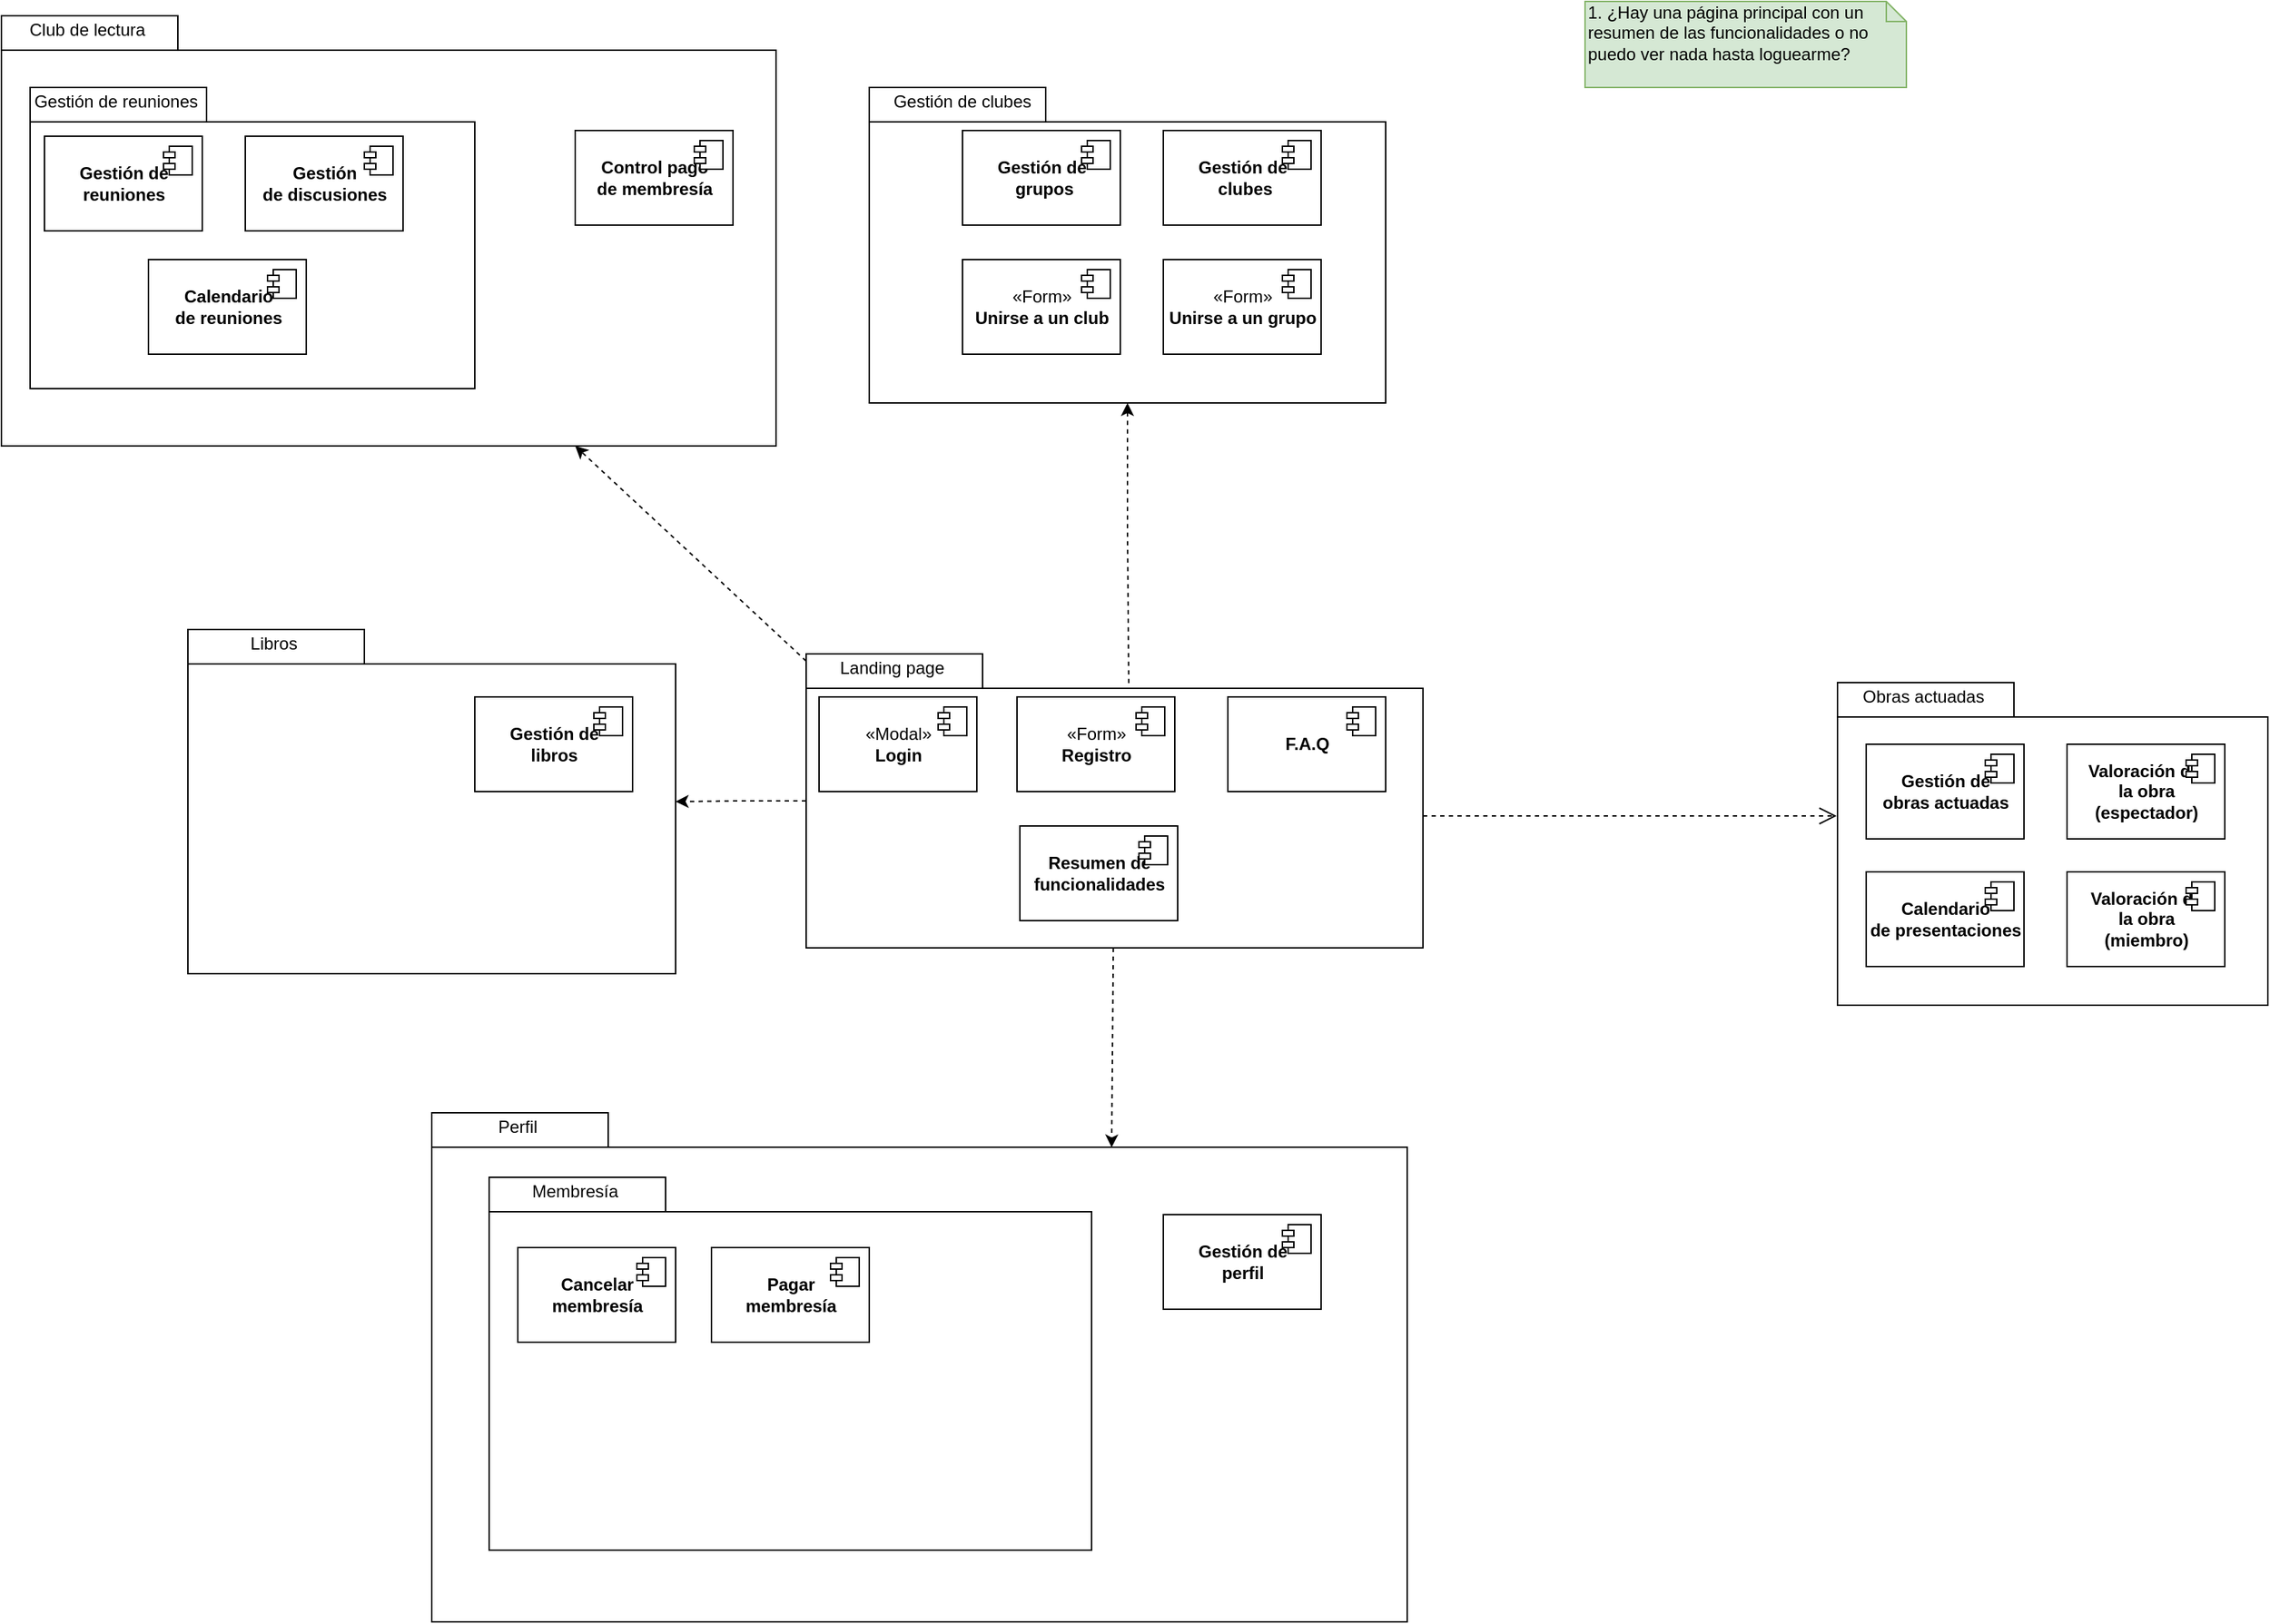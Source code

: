 <mxfile version="12.0.2" type="github" pages="1"><diagram name="Page-1" id="b5b7bab2-c9e2-2cf4-8b2a-24fd1a2a6d21"><mxGraphModel dx="1655" dy="451" grid="1" gridSize="10" guides="1" tooltips="1" connect="1" arrows="1" fold="1" page="1" pageScale="1" pageWidth="827" pageHeight="1169" background="#ffffff" math="0" shadow="0"><root><mxCell id="0"/><mxCell id="1" parent="0"/><mxCell id="6e0c8c40b5770093-71" style="edgeStyle=elbowEdgeStyle;rounded=0;html=1;dashed=1;labelBackgroundColor=none;startFill=0;endArrow=open;endFill=0;endSize=10;fontFamily=Verdana;fontSize=10;elbow=vertical;entryX=-0.002;entryY=0.413;entryDx=0;entryDy=0;entryPerimeter=0;" parent="1" source="6e0c8c40b5770093-33" target="Pfhww0azMZYouLO4t0sD-18" edge="1"><mxGeometry relative="1" as="geometry"><mxPoint x="1045.5" y="595" as="targetPoint"/></mxGeometry></mxCell><mxCell id="Pfhww0azMZYouLO4t0sD-40" value="" style="edgeStyle=orthogonalEdgeStyle;rounded=0;orthogonalLoop=1;jettySize=auto;html=1;dashed=1;startArrow=none;startFill=0;endArrow=classic;endFill=1;" edge="1" parent="1" source="6e0c8c40b5770093-33" target="Pfhww0azMZYouLO4t0sD-39"><mxGeometry relative="1" as="geometry"/></mxCell><mxCell id="Pfhww0azMZYouLO4t0sD-75" value="" style="edgeStyle=none;rounded=0;orthogonalLoop=1;jettySize=auto;html=1;dashed=1;startArrow=none;startFill=0;endArrow=classic;endFill=1;entryX=0.697;entryY=0.068;entryDx=0;entryDy=0;entryPerimeter=0;" edge="1" parent="1" source="6e0c8c40b5770093-33" target="Pfhww0azMZYouLO4t0sD-28"><mxGeometry relative="1" as="geometry"><mxPoint x="656" y="760" as="targetPoint"/></mxGeometry></mxCell><mxCell id="6e0c8c40b5770093-33" value="" style="shape=folder;fontStyle=1;spacingTop=10;tabWidth=123;tabHeight=24;tabPosition=left;html=1;rounded=0;shadow=0;comic=0;labelBackgroundColor=none;strokeColor=#000000;strokeWidth=1;fillColor=#ffffff;fontFamily=Verdana;fontSize=10;fontColor=#000000;align=center;" parent="1" vertex="1"><mxGeometry x="441" y="475" width="430" height="205" as="geometry"/></mxCell><mxCell id="Pfhww0azMZYouLO4t0sD-39" value="" style="shape=folder;fontStyle=1;spacingTop=10;tabWidth=123;tabHeight=24;tabPosition=left;html=1;rounded=0;shadow=0;comic=0;labelBackgroundColor=none;strokeColor=#000000;strokeWidth=1;fillColor=#ffffff;fontFamily=Verdana;fontSize=10;fontColor=#000000;align=center;" vertex="1" parent="1"><mxGeometry x="10" y="458" width="340" height="240" as="geometry"/></mxCell><mxCell id="Pfhww0azMZYouLO4t0sD-28" value="" style="shape=folder;fontStyle=1;spacingTop=10;tabWidth=123;tabHeight=24;tabPosition=left;html=1;rounded=0;shadow=0;comic=0;labelBackgroundColor=none;strokeColor=#000000;strokeWidth=1;fillColor=#ffffff;fontFamily=Verdana;fontSize=10;fontColor=#000000;align=center;" vertex="1" parent="1"><mxGeometry x="180" y="795" width="680" height="355" as="geometry"/></mxCell><mxCell id="Pfhww0azMZYouLO4t0sD-1" value="«Modal»&lt;br&gt;&lt;b&gt;Login&lt;/b&gt;" style="html=1;" vertex="1" parent="1"><mxGeometry x="450" y="505" width="110" height="66" as="geometry"/></mxCell><mxCell id="Pfhww0azMZYouLO4t0sD-2" value="" style="shape=component;jettyWidth=8;jettyHeight=4;" vertex="1" parent="Pfhww0azMZYouLO4t0sD-1"><mxGeometry x="1" width="20" height="20" relative="1" as="geometry"><mxPoint x="-27" y="7" as="offset"/></mxGeometry></mxCell><mxCell id="Pfhww0azMZYouLO4t0sD-3" value="1. ¿Hay una página principal con un resumen de las funcionalidades o no puedo ver nada hasta loguearme?" style="shape=note;whiteSpace=wrap;html=1;size=14;verticalAlign=top;align=left;spacingTop=-6;fillColor=#d5e8d4;strokeColor=#82b366;" vertex="1" parent="1"><mxGeometry x="984" y="20" width="224" height="60" as="geometry"/></mxCell><mxCell id="Pfhww0azMZYouLO4t0sD-57" style="edgeStyle=none;rounded=0;orthogonalLoop=1;jettySize=auto;html=1;exitX=0;exitY=0.25;exitDx=0;exitDy=0;dashed=1;startArrow=none;startFill=0;endArrow=classic;endFill=1;" edge="1" parent="1" source="Pfhww0azMZYouLO4t0sD-4"><mxGeometry relative="1" as="geometry"><mxPoint x="280" y="330" as="targetPoint"/></mxGeometry></mxCell><mxCell id="Pfhww0azMZYouLO4t0sD-4" value="Landing page" style="text;html=1;strokeColor=none;fillColor=none;align=center;verticalAlign=middle;whiteSpace=wrap;rounded=0;" vertex="1" parent="1"><mxGeometry x="441" y="475" width="120" height="20" as="geometry"/></mxCell><mxCell id="Pfhww0azMZYouLO4t0sD-14" value="" style="edgeStyle=orthogonalEdgeStyle;rounded=0;orthogonalLoop=1;jettySize=auto;html=1;entryX=0.523;entryY=0.102;entryDx=0;entryDy=0;entryPerimeter=0;endArrow=none;endFill=0;dashed=1;startArrow=classic;startFill=1;" edge="1" parent="1" source="Pfhww0azMZYouLO4t0sD-7" target="6e0c8c40b5770093-33"><mxGeometry relative="1" as="geometry"><mxPoint x="710" y="323" as="targetPoint"/></mxGeometry></mxCell><mxCell id="Pfhww0azMZYouLO4t0sD-7" value="" style="shape=folder;fontStyle=1;spacingTop=10;tabWidth=123;tabHeight=24;tabPosition=left;html=1;rounded=0;shadow=0;comic=0;labelBackgroundColor=none;strokeColor=#000000;strokeWidth=1;fillColor=#ffffff;fontFamily=Verdana;fontSize=10;fontColor=#000000;align=center;" vertex="1" parent="1"><mxGeometry x="485" y="80" width="360" height="220" as="geometry"/></mxCell><mxCell id="Pfhww0azMZYouLO4t0sD-8" value="&lt;b&gt;Gestión de&lt;br&gt;&amp;nbsp;grupos&lt;/b&gt;" style="html=1;" vertex="1" parent="1"><mxGeometry x="550" y="110" width="110" height="66" as="geometry"/></mxCell><mxCell id="Pfhww0azMZYouLO4t0sD-9" value="" style="shape=component;jettyWidth=8;jettyHeight=4;" vertex="1" parent="Pfhww0azMZYouLO4t0sD-8"><mxGeometry x="1" width="20" height="20" relative="1" as="geometry"><mxPoint x="-27" y="7" as="offset"/></mxGeometry></mxCell><mxCell id="Pfhww0azMZYouLO4t0sD-10" value="Gestión de clubes" style="text;html=1;strokeColor=none;fillColor=none;align=center;verticalAlign=middle;whiteSpace=wrap;rounded=0;" vertex="1" parent="1"><mxGeometry x="490" y="80" width="120" height="20" as="geometry"/></mxCell><mxCell id="Pfhww0azMZYouLO4t0sD-11" value="&lt;b&gt;Gestión de&lt;br&gt;&amp;nbsp;clubes&lt;/b&gt;" style="html=1;" vertex="1" parent="1"><mxGeometry x="690" y="110" width="110" height="66" as="geometry"/></mxCell><mxCell id="Pfhww0azMZYouLO4t0sD-12" value="" style="shape=component;jettyWidth=8;jettyHeight=4;" vertex="1" parent="Pfhww0azMZYouLO4t0sD-11"><mxGeometry x="1" width="20" height="20" relative="1" as="geometry"><mxPoint x="-27" y="7" as="offset"/></mxGeometry></mxCell><mxCell id="Pfhww0azMZYouLO4t0sD-18" value="" style="shape=folder;fontStyle=1;spacingTop=10;tabWidth=123;tabHeight=24;tabPosition=left;html=1;rounded=0;shadow=0;comic=0;labelBackgroundColor=none;strokeColor=#000000;strokeWidth=1;fillColor=#ffffff;fontFamily=Verdana;fontSize=10;fontColor=#000000;align=center;" vertex="1" parent="1"><mxGeometry x="1160" y="495" width="300" height="225" as="geometry"/></mxCell><mxCell id="Pfhww0azMZYouLO4t0sD-19" value="&lt;b&gt;Gestión de &lt;br&gt;obras actuadas&lt;/b&gt;" style="html=1;" vertex="1" parent="1"><mxGeometry x="1180" y="538" width="110" height="66" as="geometry"/></mxCell><mxCell id="Pfhww0azMZYouLO4t0sD-20" value="" style="shape=component;jettyWidth=8;jettyHeight=4;" vertex="1" parent="Pfhww0azMZYouLO4t0sD-19"><mxGeometry x="1" width="20" height="20" relative="1" as="geometry"><mxPoint x="-27" y="7" as="offset"/></mxGeometry></mxCell><mxCell id="Pfhww0azMZYouLO4t0sD-21" value="Obras actuadas" style="text;html=1;strokeColor=none;fillColor=none;align=center;verticalAlign=middle;whiteSpace=wrap;rounded=0;" vertex="1" parent="1"><mxGeometry x="1160" y="495" width="120" height="20" as="geometry"/></mxCell><mxCell id="Pfhww0azMZYouLO4t0sD-22" value="&lt;b&gt;Calendario &lt;br&gt;de presentaciones&lt;/b&gt;" style="html=1;" vertex="1" parent="1"><mxGeometry x="1180" y="627" width="110" height="66" as="geometry"/></mxCell><mxCell id="Pfhww0azMZYouLO4t0sD-23" value="" style="shape=component;jettyWidth=8;jettyHeight=4;" vertex="1" parent="Pfhww0azMZYouLO4t0sD-22"><mxGeometry x="1" width="20" height="20" relative="1" as="geometry"><mxPoint x="-27" y="7" as="offset"/></mxGeometry></mxCell><mxCell id="Pfhww0azMZYouLO4t0sD-24" value="&lt;b&gt;Valoración de&amp;nbsp;&lt;br&gt;la obra &lt;br&gt;(espectador)&lt;br&gt;&lt;/b&gt;" style="html=1;" vertex="1" parent="1"><mxGeometry x="1320" y="538" width="110" height="66" as="geometry"/></mxCell><mxCell id="Pfhww0azMZYouLO4t0sD-25" value="" style="shape=component;jettyWidth=8;jettyHeight=4;" vertex="1" parent="Pfhww0azMZYouLO4t0sD-24"><mxGeometry x="1" width="20" height="20" relative="1" as="geometry"><mxPoint x="-27" y="7" as="offset"/></mxGeometry></mxCell><mxCell id="Pfhww0azMZYouLO4t0sD-26" value="&lt;b&gt;Valoración de&lt;br&gt;la obra &lt;br&gt;(miembro)&lt;br&gt;&lt;/b&gt;" style="html=1;" vertex="1" parent="1"><mxGeometry x="1320" y="627" width="110" height="66" as="geometry"/></mxCell><mxCell id="Pfhww0azMZYouLO4t0sD-27" value="" style="shape=component;jettyWidth=8;jettyHeight=4;" vertex="1" parent="Pfhww0azMZYouLO4t0sD-26"><mxGeometry x="1" width="20" height="20" relative="1" as="geometry"><mxPoint x="-27" y="7" as="offset"/></mxGeometry></mxCell><mxCell id="Pfhww0azMZYouLO4t0sD-30" value="Perfil" style="text;html=1;strokeColor=none;fillColor=none;align=center;verticalAlign=middle;whiteSpace=wrap;rounded=0;" vertex="1" parent="1"><mxGeometry x="180" y="795" width="120" height="20" as="geometry"/></mxCell><mxCell id="Pfhww0azMZYouLO4t0sD-31" value="" style="shape=folder;fontStyle=1;spacingTop=10;tabWidth=123;tabHeight=24;tabPosition=left;html=1;rounded=0;shadow=0;comic=0;labelBackgroundColor=none;strokeColor=#000000;strokeWidth=1;fillColor=#ffffff;fontFamily=Verdana;fontSize=10;fontColor=#000000;align=center;" vertex="1" parent="1"><mxGeometry x="220" y="840" width="420" height="260" as="geometry"/></mxCell><mxCell id="Pfhww0azMZYouLO4t0sD-34" value="Membresía" style="text;html=1;strokeColor=none;fillColor=none;align=center;verticalAlign=middle;whiteSpace=wrap;rounded=0;" vertex="1" parent="1"><mxGeometry x="220" y="840" width="120" height="20" as="geometry"/></mxCell><mxCell id="Pfhww0azMZYouLO4t0sD-35" value="&lt;b&gt;Cancelar &lt;br&gt;membresía&lt;/b&gt;" style="html=1;" vertex="1" parent="1"><mxGeometry x="240" y="889" width="110" height="66" as="geometry"/></mxCell><mxCell id="Pfhww0azMZYouLO4t0sD-36" value="" style="shape=component;jettyWidth=8;jettyHeight=4;" vertex="1" parent="Pfhww0azMZYouLO4t0sD-35"><mxGeometry x="1" width="20" height="20" relative="1" as="geometry"><mxPoint x="-27" y="7" as="offset"/></mxGeometry></mxCell><mxCell id="Pfhww0azMZYouLO4t0sD-37" value="&lt;b&gt;Pagar &lt;br&gt;membresía&lt;/b&gt;" style="html=1;" vertex="1" parent="1"><mxGeometry x="375" y="889" width="110" height="66" as="geometry"/></mxCell><mxCell id="Pfhww0azMZYouLO4t0sD-38" value="" style="shape=component;jettyWidth=8;jettyHeight=4;" vertex="1" parent="Pfhww0azMZYouLO4t0sD-37"><mxGeometry x="1" width="20" height="20" relative="1" as="geometry"><mxPoint x="-27" y="7" as="offset"/></mxGeometry></mxCell><mxCell id="Pfhww0azMZYouLO4t0sD-41" value="Libros" style="text;html=1;strokeColor=none;fillColor=none;align=center;verticalAlign=middle;whiteSpace=wrap;rounded=0;" vertex="1" parent="1"><mxGeometry x="10" y="458" width="120" height="20" as="geometry"/></mxCell><mxCell id="Pfhww0azMZYouLO4t0sD-42" value="&lt;b&gt;Gestión de &lt;br&gt;libros&lt;/b&gt;" style="html=1;" vertex="1" parent="1"><mxGeometry x="210" y="505" width="110" height="66" as="geometry"/></mxCell><mxCell id="Pfhww0azMZYouLO4t0sD-43" value="" style="shape=component;jettyWidth=8;jettyHeight=4;" vertex="1" parent="Pfhww0azMZYouLO4t0sD-42"><mxGeometry x="1" width="20" height="20" relative="1" as="geometry"><mxPoint x="-27" y="7" as="offset"/></mxGeometry></mxCell><mxCell id="Pfhww0azMZYouLO4t0sD-45" value="«Form»&lt;br&gt;&lt;b&gt;Registro&lt;/b&gt;" style="html=1;" vertex="1" parent="1"><mxGeometry x="588" y="505" width="110" height="66" as="geometry"/></mxCell><mxCell id="Pfhww0azMZYouLO4t0sD-46" value="" style="shape=component;jettyWidth=8;jettyHeight=4;" vertex="1" parent="Pfhww0azMZYouLO4t0sD-45"><mxGeometry x="1" width="20" height="20" relative="1" as="geometry"><mxPoint x="-27" y="7" as="offset"/></mxGeometry></mxCell><mxCell id="Pfhww0azMZYouLO4t0sD-47" value="«Form»&lt;b&gt;&lt;br&gt;Unirse a un club&lt;/b&gt;" style="html=1;" vertex="1" parent="1"><mxGeometry x="550" y="200" width="110" height="66" as="geometry"/></mxCell><mxCell id="Pfhww0azMZYouLO4t0sD-48" value="" style="shape=component;jettyWidth=8;jettyHeight=4;" vertex="1" parent="Pfhww0azMZYouLO4t0sD-47"><mxGeometry x="1" width="20" height="20" relative="1" as="geometry"><mxPoint x="-27" y="7" as="offset"/></mxGeometry></mxCell><mxCell id="Pfhww0azMZYouLO4t0sD-49" value="«Form»&lt;b&gt;&lt;br&gt;Unirse a un grupo&lt;/b&gt;" style="html=1;" vertex="1" parent="1"><mxGeometry x="690" y="200" width="110" height="66" as="geometry"/></mxCell><mxCell id="Pfhww0azMZYouLO4t0sD-50" value="" style="shape=component;jettyWidth=8;jettyHeight=4;" vertex="1" parent="Pfhww0azMZYouLO4t0sD-49"><mxGeometry x="1" width="20" height="20" relative="1" as="geometry"><mxPoint x="-27" y="7" as="offset"/></mxGeometry></mxCell><mxCell id="Pfhww0azMZYouLO4t0sD-51" value="&lt;b&gt;F.A.Q&lt;/b&gt;" style="html=1;" vertex="1" parent="1"><mxGeometry x="735" y="505" width="110" height="66" as="geometry"/></mxCell><mxCell id="Pfhww0azMZYouLO4t0sD-52" value="" style="shape=component;jettyWidth=8;jettyHeight=4;" vertex="1" parent="Pfhww0azMZYouLO4t0sD-51"><mxGeometry x="1" width="20" height="20" relative="1" as="geometry"><mxPoint x="-27" y="7" as="offset"/></mxGeometry></mxCell><mxCell id="Pfhww0azMZYouLO4t0sD-53" value="&lt;b&gt;Resumen de&lt;br&gt;funcionalidades&lt;br&gt;&lt;/b&gt;" style="html=1;" vertex="1" parent="1"><mxGeometry x="590" y="595" width="110" height="66" as="geometry"/></mxCell><mxCell id="Pfhww0azMZYouLO4t0sD-54" value="" style="shape=component;jettyWidth=8;jettyHeight=4;" vertex="1" parent="Pfhww0azMZYouLO4t0sD-53"><mxGeometry x="1" width="20" height="20" relative="1" as="geometry"><mxPoint x="-27" y="7" as="offset"/></mxGeometry></mxCell><mxCell id="Pfhww0azMZYouLO4t0sD-55" value="&lt;b&gt;Gestión de &lt;br&gt;perfil&lt;/b&gt;" style="html=1;" vertex="1" parent="1"><mxGeometry x="690" y="866" width="110" height="66" as="geometry"/></mxCell><mxCell id="Pfhww0azMZYouLO4t0sD-56" value="" style="shape=component;jettyWidth=8;jettyHeight=4;" vertex="1" parent="Pfhww0azMZYouLO4t0sD-55"><mxGeometry x="1" width="20" height="20" relative="1" as="geometry"><mxPoint x="-27" y="7" as="offset"/></mxGeometry></mxCell><mxCell id="Pfhww0azMZYouLO4t0sD-58" value="" style="shape=folder;fontStyle=1;spacingTop=10;tabWidth=123;tabHeight=24;tabPosition=left;html=1;rounded=0;shadow=0;comic=0;labelBackgroundColor=none;strokeColor=#000000;strokeWidth=1;fillColor=#ffffff;fontFamily=Verdana;fontSize=10;fontColor=#000000;align=center;" vertex="1" parent="1"><mxGeometry x="-120" y="30" width="540" height="300" as="geometry"/></mxCell><mxCell id="Pfhww0azMZYouLO4t0sD-59" value="Club de lectura" style="text;html=1;strokeColor=none;fillColor=none;align=center;verticalAlign=middle;whiteSpace=wrap;rounded=0;" vertex="1" parent="1"><mxGeometry x="-120" y="30" width="120" height="20" as="geometry"/></mxCell><mxCell id="Pfhww0azMZYouLO4t0sD-64" value="" style="shape=folder;fontStyle=1;spacingTop=10;tabWidth=123;tabHeight=24;tabPosition=left;html=1;rounded=0;shadow=0;comic=0;labelBackgroundColor=none;strokeColor=#000000;strokeWidth=1;fillColor=#ffffff;fontFamily=Verdana;fontSize=10;fontColor=#000000;align=center;" vertex="1" parent="1"><mxGeometry x="-100" y="80" width="310" height="210" as="geometry"/></mxCell><mxCell id="Pfhww0azMZYouLO4t0sD-65" value="Gestión de reuniones" style="text;html=1;strokeColor=none;fillColor=none;align=center;verticalAlign=middle;whiteSpace=wrap;rounded=0;" vertex="1" parent="1"><mxGeometry x="-100" y="80" width="120" height="20" as="geometry"/></mxCell><mxCell id="Pfhww0azMZYouLO4t0sD-66" value="&lt;b&gt;Gestión de &lt;br&gt;reuniones&lt;/b&gt;" style="html=1;" vertex="1" parent="1"><mxGeometry x="-90" y="114" width="110" height="66" as="geometry"/></mxCell><mxCell id="Pfhww0azMZYouLO4t0sD-67" value="" style="shape=component;jettyWidth=8;jettyHeight=4;" vertex="1" parent="Pfhww0azMZYouLO4t0sD-66"><mxGeometry x="1" width="20" height="20" relative="1" as="geometry"><mxPoint x="-27" y="7" as="offset"/></mxGeometry></mxCell><mxCell id="Pfhww0azMZYouLO4t0sD-68" value="&lt;b&gt;Gestión &lt;br&gt;de discusiones&lt;/b&gt;" style="html=1;" vertex="1" parent="1"><mxGeometry x="50" y="114" width="110" height="66" as="geometry"/></mxCell><mxCell id="Pfhww0azMZYouLO4t0sD-69" value="" style="shape=component;jettyWidth=8;jettyHeight=4;" vertex="1" parent="Pfhww0azMZYouLO4t0sD-68"><mxGeometry x="1" width="20" height="20" relative="1" as="geometry"><mxPoint x="-27" y="7" as="offset"/></mxGeometry></mxCell><mxCell id="Pfhww0azMZYouLO4t0sD-70" value="&lt;b&gt;Control pago &lt;br&gt;de membresía&lt;/b&gt;" style="html=1;" vertex="1" parent="1"><mxGeometry x="280" y="110" width="110" height="66" as="geometry"/></mxCell><mxCell id="Pfhww0azMZYouLO4t0sD-71" value="" style="shape=component;jettyWidth=8;jettyHeight=4;" vertex="1" parent="Pfhww0azMZYouLO4t0sD-70"><mxGeometry x="1" width="20" height="20" relative="1" as="geometry"><mxPoint x="-27" y="7" as="offset"/></mxGeometry></mxCell><mxCell id="Pfhww0azMZYouLO4t0sD-72" value="&lt;b&gt;Calendario &lt;br&gt;de reuniones&lt;/b&gt;" style="html=1;" vertex="1" parent="1"><mxGeometry x="-17.5" y="200" width="110" height="66" as="geometry"/></mxCell><mxCell id="Pfhww0azMZYouLO4t0sD-73" value="" style="shape=component;jettyWidth=8;jettyHeight=4;" vertex="1" parent="Pfhww0azMZYouLO4t0sD-72"><mxGeometry x="1" width="20" height="20" relative="1" as="geometry"><mxPoint x="-27" y="7" as="offset"/></mxGeometry></mxCell></root></mxGraphModel></diagram></mxfile>